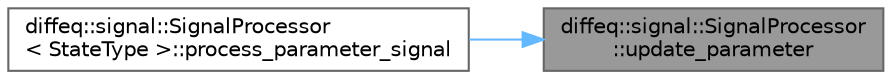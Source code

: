 digraph "diffeq::signal::SignalProcessor::update_parameter"
{
 // LATEX_PDF_SIZE
  bgcolor="transparent";
  edge [fontname=Helvetica,fontsize=10,labelfontname=Helvetica,labelfontsize=10];
  node [fontname=Helvetica,fontsize=10,shape=box,height=0.2,width=0.4];
  rankdir="RL";
  Node1 [id="Node000001",label="diffeq::signal::SignalProcessor\l::update_parameter",height=0.2,width=0.4,color="gray40", fillcolor="grey60", style="filled", fontcolor="black",tooltip="Update integration parameters."];
  Node1 -> Node2 [id="edge1_Node000001_Node000002",dir="back",color="steelblue1",style="solid",tooltip=" "];
  Node2 [id="Node000002",label="diffeq::signal::SignalProcessor\l\< StateType \>::process_parameter_signal",height=0.2,width=0.4,color="grey40", fillcolor="white", style="filled",URL="$classdiffeq_1_1signal_1_1_signal_processor.html#a13b08bc764715599c5933f7b6a104f7e",tooltip=" "];
}
